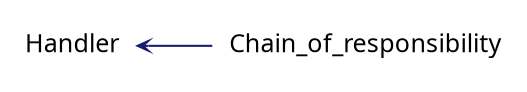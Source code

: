 digraph "Graphical Class Hierarchy"
{
 // INTERACTIVE_SVG=YES
 // LATEX_PDF_SIZE
  graph [];
  edge [fontname=Ubuntu labelfontsize=10 arrowhead=open arrowtail=open arrowsize=0.5];
  node [fontname=Ubuntu fontsize=12 shape=plaintext];
  rankdir="LR";
  Node0 [label="Handler" URL="$structHandler.html" tooltip="is a virtual command handler of Chain_of_responsibility" ];
  Node0 -> Node1 [dir="back",color="midnightblue"style="solid"];
  Node1 [label="Chain_of_responsibility" URL="$structChain__of__responsibility.html" tooltip="list based implementation without recursion" ];
}
